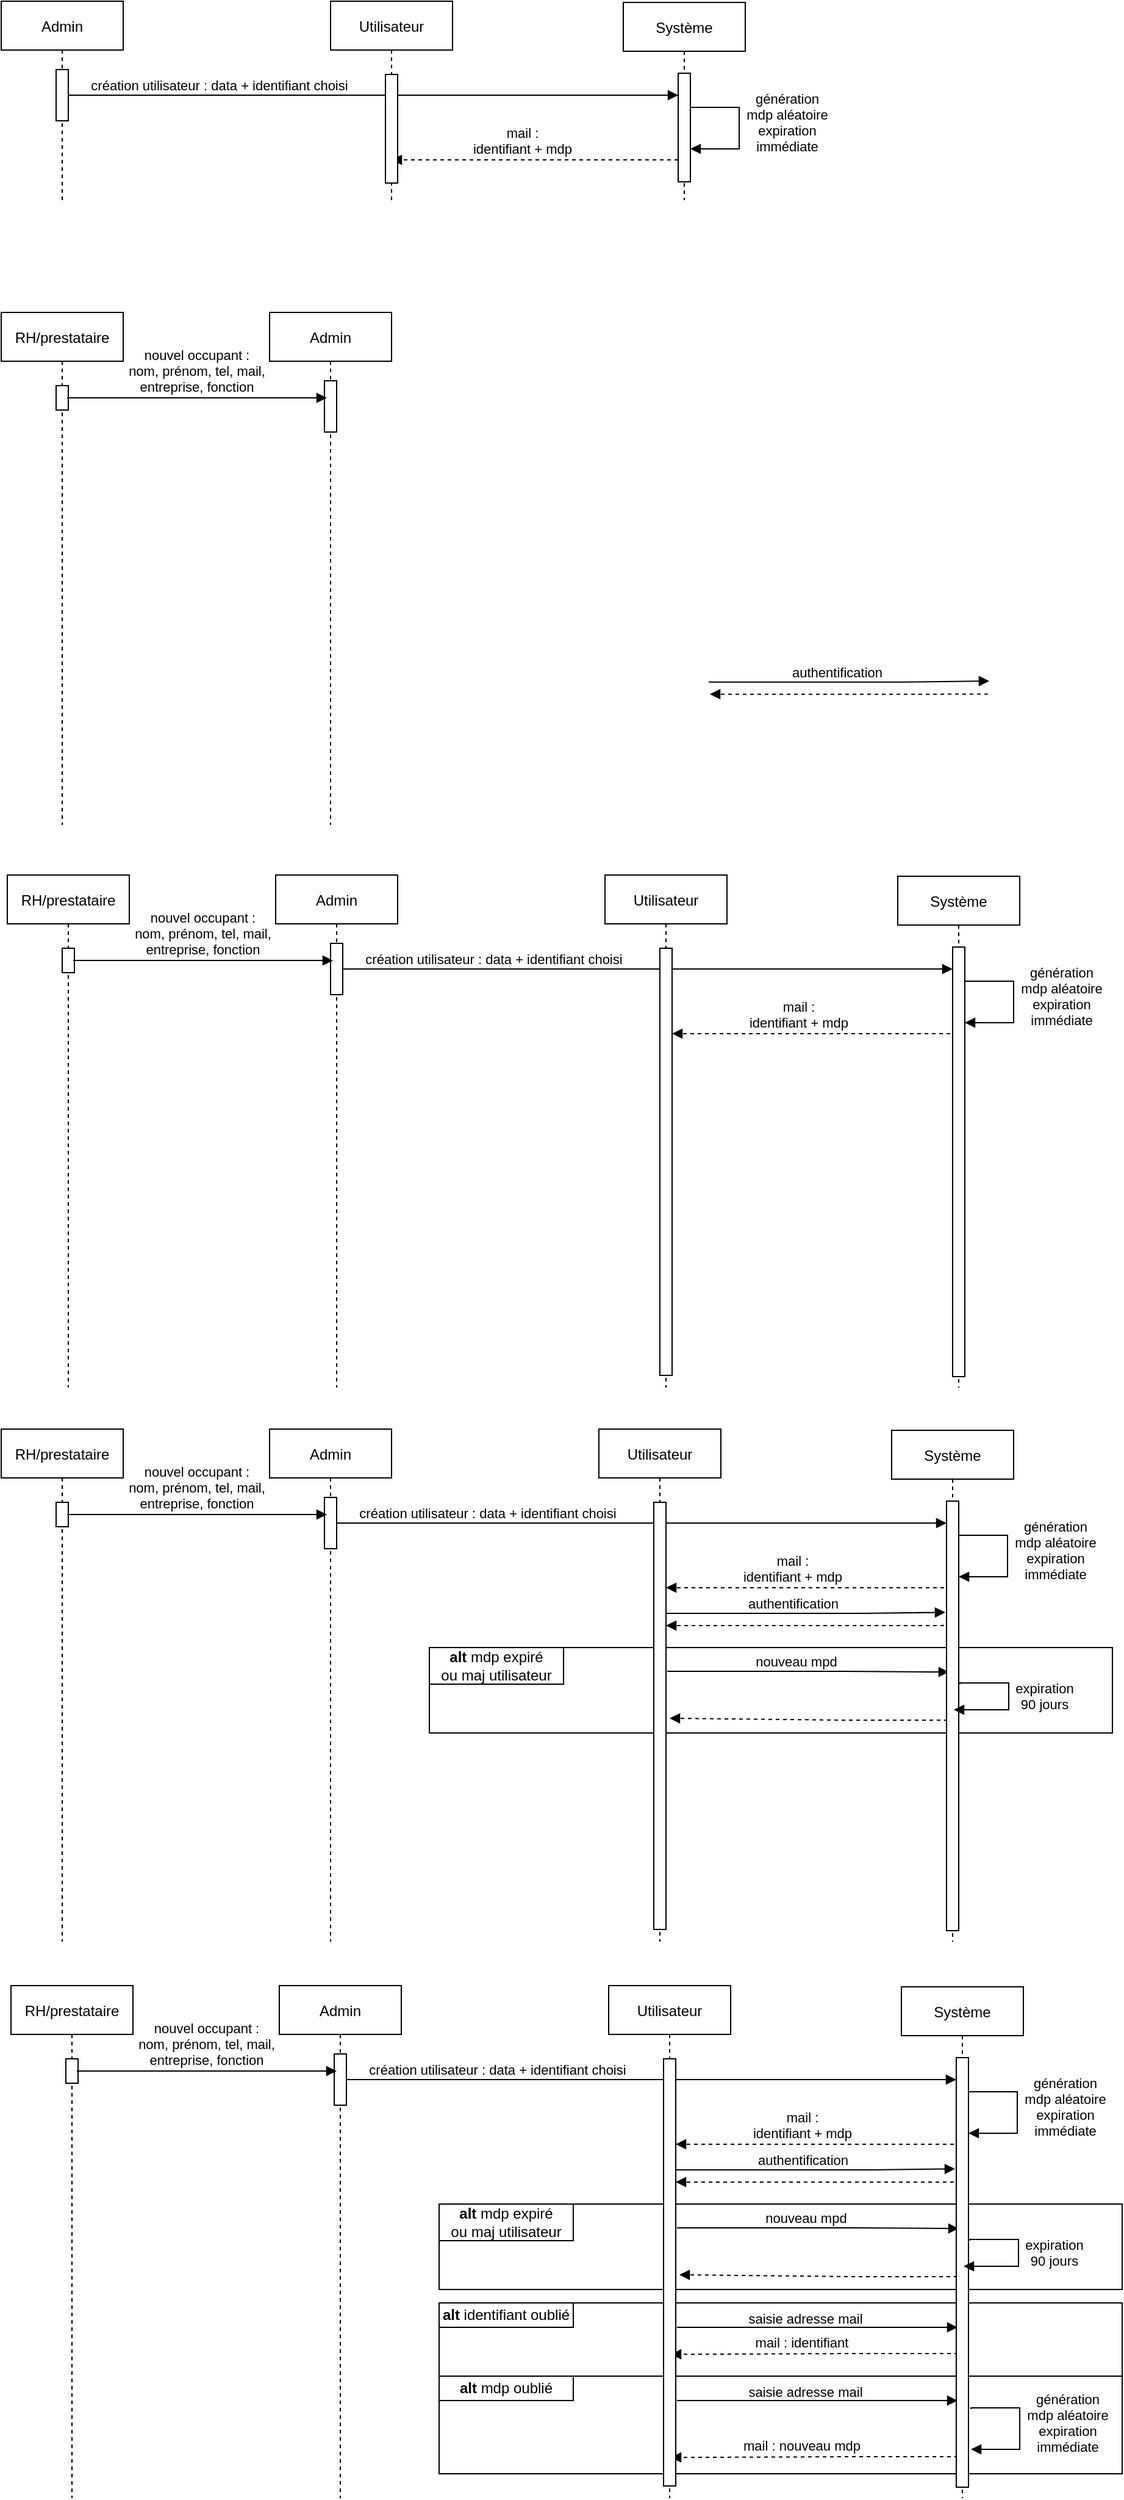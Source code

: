 <mxfile version="20.5.1" type="device"><diagram id="kgpKYQtTHZ0yAKxKKP6v" name="Page-1"><mxGraphModel dx="1126" dy="394" grid="0" gridSize="10" guides="1" tooltips="1" connect="1" arrows="1" fold="1" page="0" pageScale="1" pageWidth="850" pageHeight="1100" math="0" shadow="0"><root><mxCell id="0"/><mxCell id="1" parent="0"/><mxCell id="gr73vFEhRfL_pmrMJeA5-1" value="Admin" style="shape=umlLifeline;perimeter=lifelinePerimeter;container=1;collapsible=0;recursiveResize=0;rounded=0;shadow=0;strokeWidth=1;" parent="1" vertex="1"><mxGeometry x="260" y="1020" width="100" height="420" as="geometry"/></mxCell><mxCell id="gr73vFEhRfL_pmrMJeA5-2" value="" style="points=[];perimeter=orthogonalPerimeter;rounded=0;shadow=0;strokeWidth=1;" parent="gr73vFEhRfL_pmrMJeA5-1" vertex="1"><mxGeometry x="45" y="56" width="10" height="42" as="geometry"/></mxCell><mxCell id="gr73vFEhRfL_pmrMJeA5-7" value="RH/prestataire" style="shape=umlLifeline;perimeter=lifelinePerimeter;container=1;collapsible=0;recursiveResize=0;rounded=0;shadow=0;strokeWidth=1;" parent="1" vertex="1"><mxGeometry x="40" y="1020" width="100" height="420" as="geometry"/></mxCell><mxCell id="gr73vFEhRfL_pmrMJeA5-8" value="" style="points=[];perimeter=orthogonalPerimeter;rounded=0;shadow=0;strokeWidth=1;" parent="gr73vFEhRfL_pmrMJeA5-7" vertex="1"><mxGeometry x="45" y="60" width="10" height="20" as="geometry"/></mxCell><mxCell id="gr73vFEhRfL_pmrMJeA5-11" value="nouvel occupant :&#10;nom, prénom, tel, mail,&#10;entreprise, fonction" style="verticalAlign=bottom;endArrow=block;shadow=0;strokeWidth=1;" parent="1" edge="1"><mxGeometry relative="1" as="geometry"><mxPoint x="94" y="1090" as="sourcePoint"/><mxPoint x="307" y="1090" as="targetPoint"/><Array as="points"><mxPoint x="239.5" y="1090"/><mxPoint x="279.5" y="1090"/></Array></mxGeometry></mxCell><mxCell id="DfX18Vc3kDcZc9-T1SeY-2" value="Admin" style="shape=umlLifeline;perimeter=lifelinePerimeter;container=1;collapsible=0;recursiveResize=0;rounded=0;shadow=0;strokeWidth=1;" parent="1" vertex="1"><mxGeometry x="40" y="765" width="100" height="165" as="geometry"/></mxCell><mxCell id="DfX18Vc3kDcZc9-T1SeY-3" value="" style="points=[];perimeter=orthogonalPerimeter;rounded=0;shadow=0;strokeWidth=1;" parent="DfX18Vc3kDcZc9-T1SeY-2" vertex="1"><mxGeometry x="45" y="56" width="10" height="42" as="geometry"/></mxCell><mxCell id="DfX18Vc3kDcZc9-T1SeY-4" value="création utilisateur : data + identifiant choisi" style="verticalAlign=bottom;endArrow=block;shadow=0;strokeWidth=1;exitX=0.5;exitY=0.192;exitDx=0;exitDy=0;exitPerimeter=0;startSize=6;targetPerimeterSpacing=0;" parent="DfX18Vc3kDcZc9-T1SeY-2" edge="1"><mxGeometry x="-0.504" y="-1" relative="1" as="geometry"><mxPoint x="55" y="77" as="sourcePoint"/><mxPoint x="555" y="77" as="targetPoint"/><Array as="points"><mxPoint x="200.5" y="77"/><mxPoint x="240.5" y="77"/></Array><mxPoint as="offset"/></mxGeometry></mxCell><mxCell id="DfX18Vc3kDcZc9-T1SeY-9" value="Système" style="shape=umlLifeline;perimeter=lifelinePerimeter;container=1;collapsible=0;recursiveResize=0;rounded=0;shadow=0;strokeWidth=1;fontStyle=0" parent="1" vertex="1"><mxGeometry x="550" y="766" width="100" height="162" as="geometry"/></mxCell><mxCell id="DfX18Vc3kDcZc9-T1SeY-12" value="" style="points=[];perimeter=orthogonalPerimeter;rounded=0;shadow=0;strokeWidth=1;" parent="DfX18Vc3kDcZc9-T1SeY-9" vertex="1"><mxGeometry x="45" y="58" width="10" height="89" as="geometry"/></mxCell><mxCell id="DfX18Vc3kDcZc9-T1SeY-13" value="génération&#10;mdp aléatoire&#10;expiration&#10;immédiate" style="verticalAlign=bottom;endArrow=block;shadow=0;strokeWidth=1;edgeStyle=orthogonalEdgeStyle;rounded=0;spacing=-5;spacingRight=11;" parent="DfX18Vc3kDcZc9-T1SeY-9" edge="1"><mxGeometry x="0.304" y="-45" relative="1" as="geometry"><mxPoint x="55" y="87" as="sourcePoint"/><mxPoint x="55" y="120" as="targetPoint"/><Array as="points"><mxPoint x="55" y="86"/><mxPoint x="95" y="86"/><mxPoint x="95" y="120"/><mxPoint x="55" y="120"/></Array><mxPoint x="45" y="45" as="offset"/></mxGeometry></mxCell><mxCell id="DfX18Vc3kDcZc9-T1SeY-24" value="mail :&#10;identifiant + mdp" style="verticalAlign=bottom;endArrow=block;shadow=0;strokeWidth=1;dashed=1;" parent="1" target="DfX18Vc3kDcZc9-T1SeY-27" edge="1"><mxGeometry x="0.086" relative="1" as="geometry"><mxPoint x="595" y="895" as="sourcePoint"/><mxPoint x="440" y="895" as="targetPoint"/><Array as="points"><mxPoint x="510" y="895"/></Array><mxPoint as="offset"/></mxGeometry></mxCell><mxCell id="DfX18Vc3kDcZc9-T1SeY-27" value="Utilisateur" style="shape=umlLifeline;perimeter=lifelinePerimeter;container=1;collapsible=0;recursiveResize=0;rounded=0;shadow=0;strokeWidth=1;fontStyle=0" parent="1" vertex="1"><mxGeometry x="310" y="765" width="100" height="163" as="geometry"/></mxCell><mxCell id="DfX18Vc3kDcZc9-T1SeY-28" value="" style="points=[];perimeter=orthogonalPerimeter;rounded=0;shadow=0;strokeWidth=1;" parent="DfX18Vc3kDcZc9-T1SeY-27" vertex="1"><mxGeometry x="45" y="60" width="10" height="89" as="geometry"/></mxCell><mxCell id="PABIvFbbJa_sfUPsOtVg-3" value="Admin" style="shape=umlLifeline;perimeter=lifelinePerimeter;container=1;collapsible=0;recursiveResize=0;rounded=0;shadow=0;strokeWidth=1;" vertex="1" parent="1"><mxGeometry x="265" y="1481" width="100" height="420" as="geometry"/></mxCell><mxCell id="PABIvFbbJa_sfUPsOtVg-4" value="" style="points=[];perimeter=orthogonalPerimeter;rounded=0;shadow=0;strokeWidth=1;" vertex="1" parent="PABIvFbbJa_sfUPsOtVg-3"><mxGeometry x="45" y="56" width="10" height="42" as="geometry"/></mxCell><mxCell id="PABIvFbbJa_sfUPsOtVg-5" value="création utilisateur : data + identifiant choisi" style="verticalAlign=bottom;endArrow=block;shadow=0;strokeWidth=1;exitX=0.5;exitY=0.192;exitDx=0;exitDy=0;exitPerimeter=0;startSize=6;targetPerimeterSpacing=0;" edge="1" parent="PABIvFbbJa_sfUPsOtVg-3"><mxGeometry x="-0.504" y="-1" relative="1" as="geometry"><mxPoint x="55" y="77" as="sourcePoint"/><mxPoint x="555" y="77" as="targetPoint"/><Array as="points"><mxPoint x="200.5" y="77"/><mxPoint x="240.5" y="77"/></Array><mxPoint as="offset"/></mxGeometry></mxCell><mxCell id="PABIvFbbJa_sfUPsOtVg-7" value="RH/prestataire" style="shape=umlLifeline;perimeter=lifelinePerimeter;container=1;collapsible=0;recursiveResize=0;rounded=0;shadow=0;strokeWidth=1;" vertex="1" parent="1"><mxGeometry x="45" y="1481" width="100" height="420" as="geometry"/></mxCell><mxCell id="PABIvFbbJa_sfUPsOtVg-8" value="" style="points=[];perimeter=orthogonalPerimeter;rounded=0;shadow=0;strokeWidth=1;" vertex="1" parent="PABIvFbbJa_sfUPsOtVg-7"><mxGeometry x="45" y="60" width="10" height="20" as="geometry"/></mxCell><mxCell id="PABIvFbbJa_sfUPsOtVg-9" value="nouvel occupant :&#10;nom, prénom, tel, mail,&#10;entreprise, fonction" style="verticalAlign=bottom;endArrow=block;shadow=0;strokeWidth=1;" edge="1" parent="1"><mxGeometry relative="1" as="geometry"><mxPoint x="99" y="1551" as="sourcePoint"/><mxPoint x="312" y="1551" as="targetPoint"/><Array as="points"><mxPoint x="244.5" y="1551"/><mxPoint x="284.5" y="1551"/></Array></mxGeometry></mxCell><mxCell id="PABIvFbbJa_sfUPsOtVg-10" value="mail :&#10;identifiant + mdp" style="verticalAlign=bottom;endArrow=block;shadow=0;strokeWidth=1;dashed=1;entryX=1.2;entryY=0.2;entryDx=0;entryDy=0;entryPerimeter=0;" edge="1" parent="1"><mxGeometry x="0.086" relative="1" as="geometry"><mxPoint x="818" y="1611" as="sourcePoint"/><mxPoint x="590" y="1611" as="targetPoint"/><Array as="points"><mxPoint x="733" y="1611"/></Array><mxPoint as="offset"/></mxGeometry></mxCell><mxCell id="PABIvFbbJa_sfUPsOtVg-24" value="Utilisateur" style="shape=umlLifeline;perimeter=lifelinePerimeter;container=1;collapsible=0;recursiveResize=0;rounded=0;shadow=0;strokeWidth=1;fontStyle=0" vertex="1" parent="1"><mxGeometry x="535" y="1481" width="100" height="420" as="geometry"/></mxCell><mxCell id="PABIvFbbJa_sfUPsOtVg-25" value="" style="points=[];perimeter=orthogonalPerimeter;rounded=0;shadow=0;strokeWidth=1;" vertex="1" parent="PABIvFbbJa_sfUPsOtVg-24"><mxGeometry x="45" y="60" width="10" height="350" as="geometry"/></mxCell><mxCell id="PABIvFbbJa_sfUPsOtVg-26" value="Système" style="shape=umlLifeline;perimeter=lifelinePerimeter;container=1;collapsible=0;recursiveResize=0;rounded=0;shadow=0;strokeWidth=1;fontStyle=0" vertex="1" parent="1"><mxGeometry x="775" y="1482" width="100" height="419" as="geometry"/></mxCell><mxCell id="PABIvFbbJa_sfUPsOtVg-27" value="" style="points=[];perimeter=orthogonalPerimeter;rounded=0;shadow=0;strokeWidth=1;" vertex="1" parent="PABIvFbbJa_sfUPsOtVg-26"><mxGeometry x="45" y="58" width="10" height="352" as="geometry"/></mxCell><mxCell id="PABIvFbbJa_sfUPsOtVg-28" value="génération&#10;mdp aléatoire&#10;expiration&#10;immédiate" style="verticalAlign=bottom;endArrow=block;shadow=0;strokeWidth=1;edgeStyle=orthogonalEdgeStyle;rounded=0;spacing=-5;spacingRight=11;" edge="1" parent="PABIvFbbJa_sfUPsOtVg-26"><mxGeometry x="0.304" y="-45" relative="1" as="geometry"><mxPoint x="55" y="87" as="sourcePoint"/><mxPoint x="55" y="120" as="targetPoint"/><Array as="points"><mxPoint x="55" y="86"/><mxPoint x="95" y="86"/><mxPoint x="95" y="120"/><mxPoint x="55" y="120"/></Array><mxPoint x="45" y="45" as="offset"/></mxGeometry></mxCell><mxCell id="PABIvFbbJa_sfUPsOtVg-30" value="" style="whiteSpace=wrap;html=1;" vertex="1" parent="1"><mxGeometry x="391" y="2114" width="560" height="70" as="geometry"/></mxCell><mxCell id="PABIvFbbJa_sfUPsOtVg-31" value="Admin" style="shape=umlLifeline;perimeter=lifelinePerimeter;container=1;collapsible=0;recursiveResize=0;rounded=0;shadow=0;strokeWidth=1;" vertex="1" parent="1"><mxGeometry x="260" y="1935" width="100" height="420" as="geometry"/></mxCell><mxCell id="PABIvFbbJa_sfUPsOtVg-32" value="" style="points=[];perimeter=orthogonalPerimeter;rounded=0;shadow=0;strokeWidth=1;" vertex="1" parent="PABIvFbbJa_sfUPsOtVg-31"><mxGeometry x="45" y="56" width="10" height="42" as="geometry"/></mxCell><mxCell id="PABIvFbbJa_sfUPsOtVg-33" value="création utilisateur : data + identifiant choisi" style="verticalAlign=bottom;endArrow=block;shadow=0;strokeWidth=1;exitX=0.5;exitY=0.192;exitDx=0;exitDy=0;exitPerimeter=0;startSize=6;targetPerimeterSpacing=0;" edge="1" parent="PABIvFbbJa_sfUPsOtVg-31"><mxGeometry x="-0.504" y="-1" relative="1" as="geometry"><mxPoint x="55" y="77" as="sourcePoint"/><mxPoint x="555" y="77" as="targetPoint"/><Array as="points"><mxPoint x="200.5" y="77"/><mxPoint x="240.5" y="77"/></Array><mxPoint as="offset"/></mxGeometry></mxCell><mxCell id="PABIvFbbJa_sfUPsOtVg-34" value="" style="verticalAlign=bottom;endArrow=block;shadow=0;strokeWidth=1;dashed=1;entryX=1.2;entryY=0.537;entryDx=0;entryDy=0;entryPerimeter=0;" edge="1" parent="1"><mxGeometry x="0.057" y="-30" relative="1" as="geometry"><mxPoint x="816" y="2173.5" as="sourcePoint"/><mxPoint x="588" y="2171.95" as="targetPoint"/><Array as="points"><mxPoint x="731" y="2173.5"/></Array><mxPoint as="offset"/></mxGeometry></mxCell><mxCell id="PABIvFbbJa_sfUPsOtVg-35" value="RH/prestataire" style="shape=umlLifeline;perimeter=lifelinePerimeter;container=1;collapsible=0;recursiveResize=0;rounded=0;shadow=0;strokeWidth=1;" vertex="1" parent="1"><mxGeometry x="40" y="1935" width="100" height="420" as="geometry"/></mxCell><mxCell id="PABIvFbbJa_sfUPsOtVg-36" value="" style="points=[];perimeter=orthogonalPerimeter;rounded=0;shadow=0;strokeWidth=1;" vertex="1" parent="PABIvFbbJa_sfUPsOtVg-35"><mxGeometry x="45" y="60" width="10" height="20" as="geometry"/></mxCell><mxCell id="PABIvFbbJa_sfUPsOtVg-37" value="nouvel occupant :&#10;nom, prénom, tel, mail,&#10;entreprise, fonction" style="verticalAlign=bottom;endArrow=block;shadow=0;strokeWidth=1;" edge="1" parent="1"><mxGeometry relative="1" as="geometry"><mxPoint x="94" y="2005" as="sourcePoint"/><mxPoint x="307" y="2005" as="targetPoint"/><Array as="points"><mxPoint x="239.5" y="2005"/><mxPoint x="279.5" y="2005"/></Array></mxGeometry></mxCell><mxCell id="PABIvFbbJa_sfUPsOtVg-38" value="mail :&#10;identifiant + mdp" style="verticalAlign=bottom;endArrow=block;shadow=0;strokeWidth=1;dashed=1;entryX=1.2;entryY=0.2;entryDx=0;entryDy=0;entryPerimeter=0;" edge="1" parent="1"><mxGeometry x="0.086" relative="1" as="geometry"><mxPoint x="813" y="2065" as="sourcePoint"/><mxPoint x="585" y="2065" as="targetPoint"/><Array as="points"><mxPoint x="728" y="2065"/></Array><mxPoint as="offset"/></mxGeometry></mxCell><mxCell id="PABIvFbbJa_sfUPsOtVg-39" value="&lt;b&gt;alt&lt;/b&gt; mdp expiré&lt;br&gt;ou maj utilisateur" style="whiteSpace=wrap;html=1;" vertex="1" parent="1"><mxGeometry x="391" y="2114" width="110" height="30" as="geometry"/></mxCell><mxCell id="PABIvFbbJa_sfUPsOtVg-40" value="nouveau mpd" style="verticalAlign=bottom;endArrow=block;shadow=0;strokeWidth=1;spacing=-6;spacingBottom=-3;entryX=0.1;entryY=0.432;entryDx=0;entryDy=0;entryPerimeter=0;" edge="1" parent="1"><mxGeometry x="-0.083" y="10" relative="1" as="geometry"><mxPoint x="586" y="2133.5" as="sourcePoint"/><mxPoint x="817" y="2134.064" as="targetPoint"/><Array as="points"><mxPoint x="701.5" y="2133.5"/><mxPoint x="741.5" y="2133.5"/></Array><mxPoint as="offset"/></mxGeometry></mxCell><mxCell id="PABIvFbbJa_sfUPsOtVg-43" value="authentification" style="verticalAlign=bottom;endArrow=block;shadow=0;strokeWidth=1;spacing=-6;spacingBottom=-3;exitX=0.9;exitY=0.26;exitDx=0;exitDy=0;exitPerimeter=0;entryX=-0.1;entryY=0.259;entryDx=0;entryDy=0;entryPerimeter=0;" edge="1" parent="1" source="PABIvFbbJa_sfUPsOtVg-53" target="PABIvFbbJa_sfUPsOtVg-55"><mxGeometry x="-0.083" y="10" relative="1" as="geometry"><mxPoint x="590" y="2086" as="sourcePoint"/><mxPoint x="810" y="2086" as="targetPoint"/><Array as="points"><mxPoint x="705.5" y="2086"/><mxPoint x="745.5" y="2086"/></Array><mxPoint as="offset"/></mxGeometry></mxCell><mxCell id="PABIvFbbJa_sfUPsOtVg-44" value="" style="verticalAlign=bottom;endArrow=block;shadow=0;strokeWidth=1;dashed=1;entryX=-0.2;entryY=0.318;entryDx=0;entryDy=0;entryPerimeter=0;exitX=-0.2;exitY=0.318;exitDx=0;exitDy=0;exitPerimeter=0;" edge="1" parent="1"><mxGeometry x="0.057" y="-30" relative="1" as="geometry"><mxPoint x="813" y="2095.936" as="sourcePoint"/><mxPoint x="585" y="2096" as="targetPoint"/><Array as="points"><mxPoint x="765" y="2096"/></Array><mxPoint as="offset"/></mxGeometry></mxCell><mxCell id="PABIvFbbJa_sfUPsOtVg-52" value="Utilisateur" style="shape=umlLifeline;perimeter=lifelinePerimeter;container=1;collapsible=0;recursiveResize=0;rounded=0;shadow=0;strokeWidth=1;fontStyle=0" vertex="1" parent="1"><mxGeometry x="530" y="1935" width="100" height="420" as="geometry"/></mxCell><mxCell id="PABIvFbbJa_sfUPsOtVg-53" value="" style="points=[];perimeter=orthogonalPerimeter;rounded=0;shadow=0;strokeWidth=1;" vertex="1" parent="PABIvFbbJa_sfUPsOtVg-52"><mxGeometry x="45" y="60" width="10" height="350" as="geometry"/></mxCell><mxCell id="PABIvFbbJa_sfUPsOtVg-54" value="Système" style="shape=umlLifeline;perimeter=lifelinePerimeter;container=1;collapsible=0;recursiveResize=0;rounded=0;shadow=0;strokeWidth=1;fontStyle=0" vertex="1" parent="1"><mxGeometry x="770" y="1936" width="100" height="419" as="geometry"/></mxCell><mxCell id="PABIvFbbJa_sfUPsOtVg-55" value="" style="points=[];perimeter=orthogonalPerimeter;rounded=0;shadow=0;strokeWidth=1;" vertex="1" parent="PABIvFbbJa_sfUPsOtVg-54"><mxGeometry x="45" y="58" width="10" height="352" as="geometry"/></mxCell><mxCell id="PABIvFbbJa_sfUPsOtVg-56" value="génération&#10;mdp aléatoire&#10;expiration&#10;immédiate" style="verticalAlign=bottom;endArrow=block;shadow=0;strokeWidth=1;edgeStyle=orthogonalEdgeStyle;rounded=0;spacing=-5;spacingRight=11;" edge="1" parent="PABIvFbbJa_sfUPsOtVg-54"><mxGeometry x="0.304" y="-45" relative="1" as="geometry"><mxPoint x="55" y="87" as="sourcePoint"/><mxPoint x="55" y="120" as="targetPoint"/><Array as="points"><mxPoint x="55" y="86"/><mxPoint x="95" y="86"/><mxPoint x="95" y="120"/><mxPoint x="55" y="120"/></Array><mxPoint x="45" y="45" as="offset"/></mxGeometry></mxCell><mxCell id="PABIvFbbJa_sfUPsOtVg-57" value="expiration&#10;90 jours" style="verticalAlign=bottom;endArrow=block;shadow=0;strokeWidth=1;edgeStyle=orthogonalEdgeStyle;rounded=0;spacing=-5;spacingRight=11;spacingBottom=-3;" edge="1" parent="PABIvFbbJa_sfUPsOtVg-54"><mxGeometry x="0.061" y="35" relative="1" as="geometry"><mxPoint x="56" y="208" as="sourcePoint"/><mxPoint x="51" y="229" as="targetPoint"/><Array as="points"><mxPoint x="56" y="207"/><mxPoint x="96" y="207"/><mxPoint x="96" y="229"/><mxPoint x="56" y="229"/></Array><mxPoint as="offset"/></mxGeometry></mxCell><mxCell id="PABIvFbbJa_sfUPsOtVg-15" value="authentification" style="verticalAlign=bottom;endArrow=block;shadow=0;strokeWidth=1;spacing=-6;spacingBottom=-3;exitX=0.9;exitY=0.26;exitDx=0;exitDy=0;exitPerimeter=0;entryX=-0.1;entryY=0.259;entryDx=0;entryDy=0;entryPerimeter=0;" edge="1" parent="1"><mxGeometry x="-0.083" y="10" relative="1" as="geometry"><mxPoint x="620" y="1322.83" as="sourcePoint"/><mxPoint x="850" y="1321.998" as="targetPoint"/><Array as="points"><mxPoint x="741.5" y="1322.83"/><mxPoint x="781.5" y="1322.83"/></Array><mxPoint as="offset"/></mxGeometry></mxCell><mxCell id="PABIvFbbJa_sfUPsOtVg-16" value="" style="verticalAlign=bottom;endArrow=block;shadow=0;strokeWidth=1;dashed=1;entryX=-0.2;entryY=0.318;entryDx=0;entryDy=0;entryPerimeter=0;exitX=-0.2;exitY=0.318;exitDx=0;exitDy=0;exitPerimeter=0;" edge="1" parent="1"><mxGeometry x="0.057" y="-30" relative="1" as="geometry"><mxPoint x="849" y="1332.766" as="sourcePoint"/><mxPoint x="621" y="1332.83" as="targetPoint"/><Array as="points"><mxPoint x="801" y="1332.83"/></Array><mxPoint as="offset"/></mxGeometry></mxCell><mxCell id="PABIvFbbJa_sfUPsOtVg-58" value="" style="whiteSpace=wrap;html=1;" vertex="1" parent="1"><mxGeometry x="399" y="2570" width="560" height="70" as="geometry"/></mxCell><mxCell id="PABIvFbbJa_sfUPsOtVg-59" value="Admin" style="shape=umlLifeline;perimeter=lifelinePerimeter;container=1;collapsible=0;recursiveResize=0;rounded=0;shadow=0;strokeWidth=1;" vertex="1" parent="1"><mxGeometry x="268" y="2391" width="100" height="420" as="geometry"/></mxCell><mxCell id="PABIvFbbJa_sfUPsOtVg-60" value="" style="points=[];perimeter=orthogonalPerimeter;rounded=0;shadow=0;strokeWidth=1;" vertex="1" parent="PABIvFbbJa_sfUPsOtVg-59"><mxGeometry x="45" y="56" width="10" height="42" as="geometry"/></mxCell><mxCell id="PABIvFbbJa_sfUPsOtVg-61" value="création utilisateur : data + identifiant choisi" style="verticalAlign=bottom;endArrow=block;shadow=0;strokeWidth=1;exitX=0.5;exitY=0.192;exitDx=0;exitDy=0;exitPerimeter=0;startSize=6;targetPerimeterSpacing=0;" edge="1" parent="PABIvFbbJa_sfUPsOtVg-59"><mxGeometry x="-0.504" y="-1" relative="1" as="geometry"><mxPoint x="55" y="77" as="sourcePoint"/><mxPoint x="555" y="77" as="targetPoint"/><Array as="points"><mxPoint x="200.5" y="77"/><mxPoint x="240.5" y="77"/></Array><mxPoint as="offset"/></mxGeometry></mxCell><mxCell id="PABIvFbbJa_sfUPsOtVg-62" value="" style="verticalAlign=bottom;endArrow=block;shadow=0;strokeWidth=1;dashed=1;entryX=1.2;entryY=0.537;entryDx=0;entryDy=0;entryPerimeter=0;" edge="1" parent="1"><mxGeometry x="0.057" y="-30" relative="1" as="geometry"><mxPoint x="824" y="2629.5" as="sourcePoint"/><mxPoint x="596" y="2627.95" as="targetPoint"/><Array as="points"><mxPoint x="739" y="2629.5"/></Array><mxPoint as="offset"/></mxGeometry></mxCell><mxCell id="PABIvFbbJa_sfUPsOtVg-63" value="RH/prestataire" style="shape=umlLifeline;perimeter=lifelinePerimeter;container=1;collapsible=0;recursiveResize=0;rounded=0;shadow=0;strokeWidth=1;" vertex="1" parent="1"><mxGeometry x="48" y="2391" width="100" height="420" as="geometry"/></mxCell><mxCell id="PABIvFbbJa_sfUPsOtVg-64" value="" style="points=[];perimeter=orthogonalPerimeter;rounded=0;shadow=0;strokeWidth=1;" vertex="1" parent="PABIvFbbJa_sfUPsOtVg-63"><mxGeometry x="45" y="60" width="10" height="20" as="geometry"/></mxCell><mxCell id="PABIvFbbJa_sfUPsOtVg-65" value="nouvel occupant :&#10;nom, prénom, tel, mail,&#10;entreprise, fonction" style="verticalAlign=bottom;endArrow=block;shadow=0;strokeWidth=1;" edge="1" parent="1"><mxGeometry relative="1" as="geometry"><mxPoint x="102" y="2461" as="sourcePoint"/><mxPoint x="315" y="2461" as="targetPoint"/><Array as="points"><mxPoint x="247.5" y="2461"/><mxPoint x="287.5" y="2461"/></Array></mxGeometry></mxCell><mxCell id="PABIvFbbJa_sfUPsOtVg-66" value="mail :&#10;identifiant + mdp" style="verticalAlign=bottom;endArrow=block;shadow=0;strokeWidth=1;dashed=1;entryX=1.2;entryY=0.2;entryDx=0;entryDy=0;entryPerimeter=0;" edge="1" parent="1"><mxGeometry x="0.086" relative="1" as="geometry"><mxPoint x="821" y="2521" as="sourcePoint"/><mxPoint x="593" y="2521" as="targetPoint"/><Array as="points"><mxPoint x="736" y="2521"/></Array><mxPoint as="offset"/></mxGeometry></mxCell><mxCell id="PABIvFbbJa_sfUPsOtVg-67" value="&lt;b&gt;alt&lt;/b&gt; mdp expiré&lt;br&gt;ou maj utilisateur" style="whiteSpace=wrap;html=1;" vertex="1" parent="1"><mxGeometry x="399" y="2570" width="110" height="30" as="geometry"/></mxCell><mxCell id="PABIvFbbJa_sfUPsOtVg-68" value="nouveau mpd" style="verticalAlign=bottom;endArrow=block;shadow=0;strokeWidth=1;spacing=-6;spacingBottom=-3;entryX=0.1;entryY=0.432;entryDx=0;entryDy=0;entryPerimeter=0;" edge="1" parent="1"><mxGeometry x="-0.083" y="10" relative="1" as="geometry"><mxPoint x="594" y="2589.5" as="sourcePoint"/><mxPoint x="825" y="2590.064" as="targetPoint"/><Array as="points"><mxPoint x="709.5" y="2589.5"/><mxPoint x="749.5" y="2589.5"/></Array><mxPoint as="offset"/></mxGeometry></mxCell><mxCell id="PABIvFbbJa_sfUPsOtVg-69" value="" style="whiteSpace=wrap;html=1;" vertex="1" parent="1"><mxGeometry x="399" y="2651" width="560" height="60" as="geometry"/></mxCell><mxCell id="PABIvFbbJa_sfUPsOtVg-70" value="" style="whiteSpace=wrap;html=1;" vertex="1" parent="1"><mxGeometry x="399" y="2711" width="560" height="80" as="geometry"/></mxCell><mxCell id="PABIvFbbJa_sfUPsOtVg-71" value="authentification" style="verticalAlign=bottom;endArrow=block;shadow=0;strokeWidth=1;spacing=-6;spacingBottom=-3;exitX=0.9;exitY=0.26;exitDx=0;exitDy=0;exitPerimeter=0;entryX=-0.1;entryY=0.259;entryDx=0;entryDy=0;entryPerimeter=0;" edge="1" parent="1" source="PABIvFbbJa_sfUPsOtVg-81" target="PABIvFbbJa_sfUPsOtVg-83"><mxGeometry x="-0.083" y="10" relative="1" as="geometry"><mxPoint x="598" y="2542" as="sourcePoint"/><mxPoint x="818" y="2542" as="targetPoint"/><Array as="points"><mxPoint x="713.5" y="2542"/><mxPoint x="753.5" y="2542"/></Array><mxPoint as="offset"/></mxGeometry></mxCell><mxCell id="PABIvFbbJa_sfUPsOtVg-72" value="" style="verticalAlign=bottom;endArrow=block;shadow=0;strokeWidth=1;dashed=1;entryX=-0.2;entryY=0.318;entryDx=0;entryDy=0;entryPerimeter=0;exitX=-0.2;exitY=0.318;exitDx=0;exitDy=0;exitPerimeter=0;" edge="1" parent="1"><mxGeometry x="0.057" y="-30" relative="1" as="geometry"><mxPoint x="821" y="2551.936" as="sourcePoint"/><mxPoint x="593" y="2552" as="targetPoint"/><Array as="points"><mxPoint x="773" y="2552"/></Array><mxPoint as="offset"/></mxGeometry></mxCell><mxCell id="PABIvFbbJa_sfUPsOtVg-73" value="saisie adresse mail" style="verticalAlign=bottom;endArrow=block;shadow=0;strokeWidth=1;spacing=-6;spacingBottom=-4;" edge="1" parent="1"><mxGeometry x="-0.083" y="10" relative="1" as="geometry"><mxPoint x="594" y="2671" as="sourcePoint"/><mxPoint x="824" y="2671" as="targetPoint"/><Array as="points"><mxPoint x="709.5" y="2671"/><mxPoint x="749.5" y="2671"/></Array><mxPoint as="offset"/></mxGeometry></mxCell><mxCell id="PABIvFbbJa_sfUPsOtVg-74" value="saisie adresse mail" style="verticalAlign=bottom;endArrow=block;shadow=0;strokeWidth=1;spacing=-6;spacingBottom=-4;" edge="1" parent="1"><mxGeometry x="-0.083" y="10" relative="1" as="geometry"><mxPoint x="594" y="2731" as="sourcePoint"/><mxPoint x="824" y="2731" as="targetPoint"/><Array as="points"><mxPoint x="709.5" y="2731"/><mxPoint x="749.5" y="2731"/></Array><mxPoint as="offset"/></mxGeometry></mxCell><mxCell id="PABIvFbbJa_sfUPsOtVg-75" value="&lt;b&gt;alt &lt;/b&gt;identifiant oublié" style="whiteSpace=wrap;html=1;" vertex="1" parent="1"><mxGeometry x="399" y="2651" width="110" height="20" as="geometry"/></mxCell><mxCell id="PABIvFbbJa_sfUPsOtVg-76" value="mail : identifiant" style="verticalAlign=bottom;endArrow=block;shadow=0;strokeWidth=1;dashed=1;entryX=0.5;entryY=0.329;entryDx=0;entryDy=0;entryPerimeter=0;" edge="1" parent="1"><mxGeometry x="0.086" relative="1" as="geometry"><mxPoint x="824.5" y="2692.5" as="sourcePoint"/><mxPoint x="589" y="2693.15" as="targetPoint"/><Array as="points"><mxPoint x="739.5" y="2692.5"/></Array><mxPoint as="offset"/></mxGeometry></mxCell><mxCell id="PABIvFbbJa_sfUPsOtVg-77" value="génération&#10;mdp aléatoire&#10;expiration&#10;immédiate" style="verticalAlign=bottom;endArrow=block;shadow=0;strokeWidth=1;edgeStyle=orthogonalEdgeStyle;rounded=0;spacing=-5;spacingRight=11;" edge="1" parent="1"><mxGeometry x="0.304" y="-45" relative="1" as="geometry"><mxPoint x="835" y="2738" as="sourcePoint"/><mxPoint x="835" y="2771" as="targetPoint"/><Array as="points"><mxPoint x="835" y="2737"/><mxPoint x="875" y="2737"/><mxPoint x="875" y="2771"/><mxPoint x="835" y="2771"/></Array><mxPoint x="45" y="45" as="offset"/></mxGeometry></mxCell><mxCell id="PABIvFbbJa_sfUPsOtVg-78" value="&lt;b&gt;alt &lt;/b&gt;mdp oublié" style="whiteSpace=wrap;html=1;" vertex="1" parent="1"><mxGeometry x="399" y="2711" width="110" height="20" as="geometry"/></mxCell><mxCell id="PABIvFbbJa_sfUPsOtVg-79" value="mail : nouveau mdp" style="verticalAlign=bottom;endArrow=block;shadow=0;strokeWidth=1;dashed=1;entryX=0.5;entryY=0.329;entryDx=0;entryDy=0;entryPerimeter=0;" edge="1" parent="1"><mxGeometry x="0.086" relative="1" as="geometry"><mxPoint x="824.5" y="2777" as="sourcePoint"/><mxPoint x="589" y="2777.65" as="targetPoint"/><Array as="points"><mxPoint x="739.5" y="2777"/></Array><mxPoint as="offset"/></mxGeometry></mxCell><mxCell id="PABIvFbbJa_sfUPsOtVg-80" value="Utilisateur" style="shape=umlLifeline;perimeter=lifelinePerimeter;container=1;collapsible=0;recursiveResize=0;rounded=0;shadow=0;strokeWidth=1;fontStyle=0" vertex="1" parent="1"><mxGeometry x="538" y="2391" width="100" height="420" as="geometry"/></mxCell><mxCell id="PABIvFbbJa_sfUPsOtVg-81" value="" style="points=[];perimeter=orthogonalPerimeter;rounded=0;shadow=0;strokeWidth=1;" vertex="1" parent="PABIvFbbJa_sfUPsOtVg-80"><mxGeometry x="45" y="60" width="10" height="350" as="geometry"/></mxCell><mxCell id="PABIvFbbJa_sfUPsOtVg-82" value="Système" style="shape=umlLifeline;perimeter=lifelinePerimeter;container=1;collapsible=0;recursiveResize=0;rounded=0;shadow=0;strokeWidth=1;fontStyle=0" vertex="1" parent="1"><mxGeometry x="778" y="2392" width="100" height="419" as="geometry"/></mxCell><mxCell id="PABIvFbbJa_sfUPsOtVg-83" value="" style="points=[];perimeter=orthogonalPerimeter;rounded=0;shadow=0;strokeWidth=1;" vertex="1" parent="PABIvFbbJa_sfUPsOtVg-82"><mxGeometry x="45" y="58" width="10" height="352" as="geometry"/></mxCell><mxCell id="PABIvFbbJa_sfUPsOtVg-84" value="génération&#10;mdp aléatoire&#10;expiration&#10;immédiate" style="verticalAlign=bottom;endArrow=block;shadow=0;strokeWidth=1;edgeStyle=orthogonalEdgeStyle;rounded=0;spacing=-5;spacingRight=11;" edge="1" parent="PABIvFbbJa_sfUPsOtVg-82"><mxGeometry x="0.304" y="-45" relative="1" as="geometry"><mxPoint x="55" y="87" as="sourcePoint"/><mxPoint x="55" y="120" as="targetPoint"/><Array as="points"><mxPoint x="55" y="86"/><mxPoint x="95" y="86"/><mxPoint x="95" y="120"/><mxPoint x="55" y="120"/></Array><mxPoint x="45" y="45" as="offset"/></mxGeometry></mxCell><mxCell id="PABIvFbbJa_sfUPsOtVg-85" value="expiration&#10;90 jours" style="verticalAlign=bottom;endArrow=block;shadow=0;strokeWidth=1;edgeStyle=orthogonalEdgeStyle;rounded=0;spacing=-5;spacingRight=11;spacingBottom=-3;" edge="1" parent="PABIvFbbJa_sfUPsOtVg-82"><mxGeometry x="0.061" y="35" relative="1" as="geometry"><mxPoint x="56" y="208" as="sourcePoint"/><mxPoint x="51" y="229" as="targetPoint"/><Array as="points"><mxPoint x="56" y="207"/><mxPoint x="96" y="207"/><mxPoint x="96" y="229"/><mxPoint x="56" y="229"/></Array><mxPoint as="offset"/></mxGeometry></mxCell></root></mxGraphModel></diagram></mxfile>
